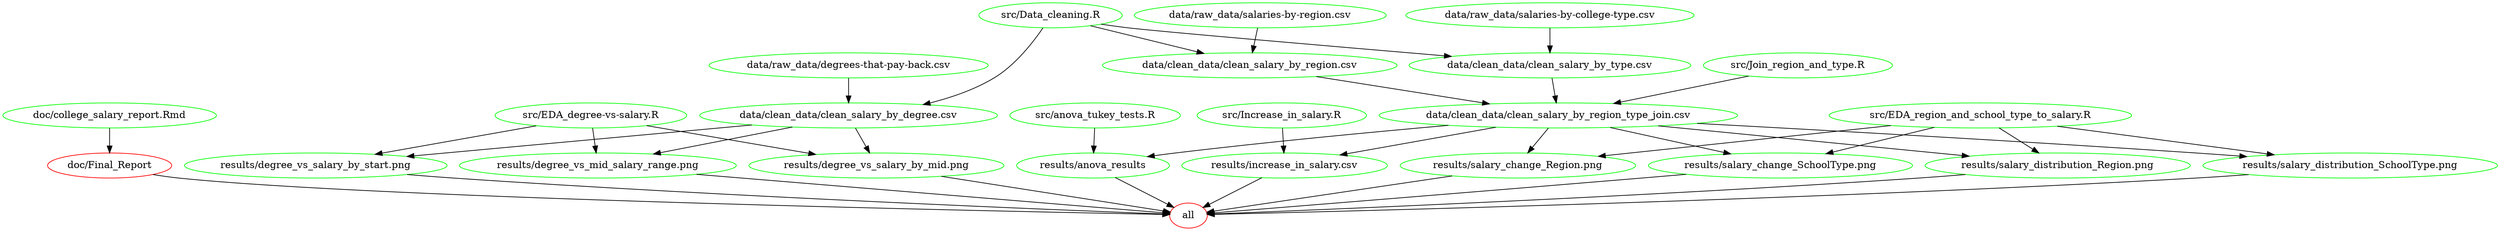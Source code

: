 digraph G {
n2[label="all", color="red"];
n4[label="data/clean_data/clean_salary_by_degree.csv", color="green"];
n14[label="data/clean_data/clean_salary_by_region.csv", color="green"];
n11[label="data/clean_data/clean_salary_by_region_type_join.csv", color="green"];
n12[label="data/clean_data/clean_salary_by_type.csv", color="green"];
n5[label="data/raw_data/degrees-that-pay-back.csv", color="green"];
n13[label="data/raw_data/salaries-by-college-type.csv", color="green"];
n15[label="data/raw_data/salaries-by-region.csv", color="green"];
n25[label="doc/Final_Report", color="red"];
n26[label="doc/college_salary_report.Rmd", color="green"];
n21[label="results/anova_results", color="green"];
n9[label="results/degree_vs_mid_salary_range.png", color="green"];
n8[label="results/degree_vs_salary_by_mid.png", color="green"];
n3[label="results/degree_vs_salary_by_start.png", color="green"];
n23[label="results/increase_in_salary.csv", color="green"];
n20[label="results/salary_change_Region.png", color="green"];
n18[label="results/salary_change_SchoolType.png", color="green"];
n19[label="results/salary_distribution_Region.png", color="green"];
n10[label="results/salary_distribution_SchoolType.png", color="green"];
n6[label="src/Data_cleaning.R", color="green"];
n7[label="src/EDA_degree-vs-salary.R", color="green"];
n17[label="src/EDA_region_and_school_type_to_salary.R", color="green"];
n24[label="src/Increase_in_salary.R", color="green"];
n16[label="src/Join_region_and_type.R", color="green"];
n22[label="src/anova_tukey_tests.R", color="green"];
n25 -> n2 ; 
n21 -> n2 ; 
n9 -> n2 ; 
n8 -> n2 ; 
n3 -> n2 ; 
n23 -> n2 ; 
n20 -> n2 ; 
n18 -> n2 ; 
n19 -> n2 ; 
n10 -> n2 ; 
n5 -> n4 ; 
n6 -> n4 ; 
n15 -> n14 ; 
n6 -> n14 ; 
n14 -> n11 ; 
n12 -> n11 ; 
n16 -> n11 ; 
n13 -> n12 ; 
n6 -> n12 ; 
n26 -> n25 ; 
n11 -> n21 ; 
n22 -> n21 ; 
n4 -> n9 ; 
n7 -> n9 ; 
n4 -> n8 ; 
n7 -> n8 ; 
n4 -> n3 ; 
n7 -> n3 ; 
n11 -> n23 ; 
n24 -> n23 ; 
n11 -> n20 ; 
n17 -> n20 ; 
n11 -> n18 ; 
n17 -> n18 ; 
n11 -> n19 ; 
n17 -> n19 ; 
n11 -> n10 ; 
n17 -> n10 ; 
}
